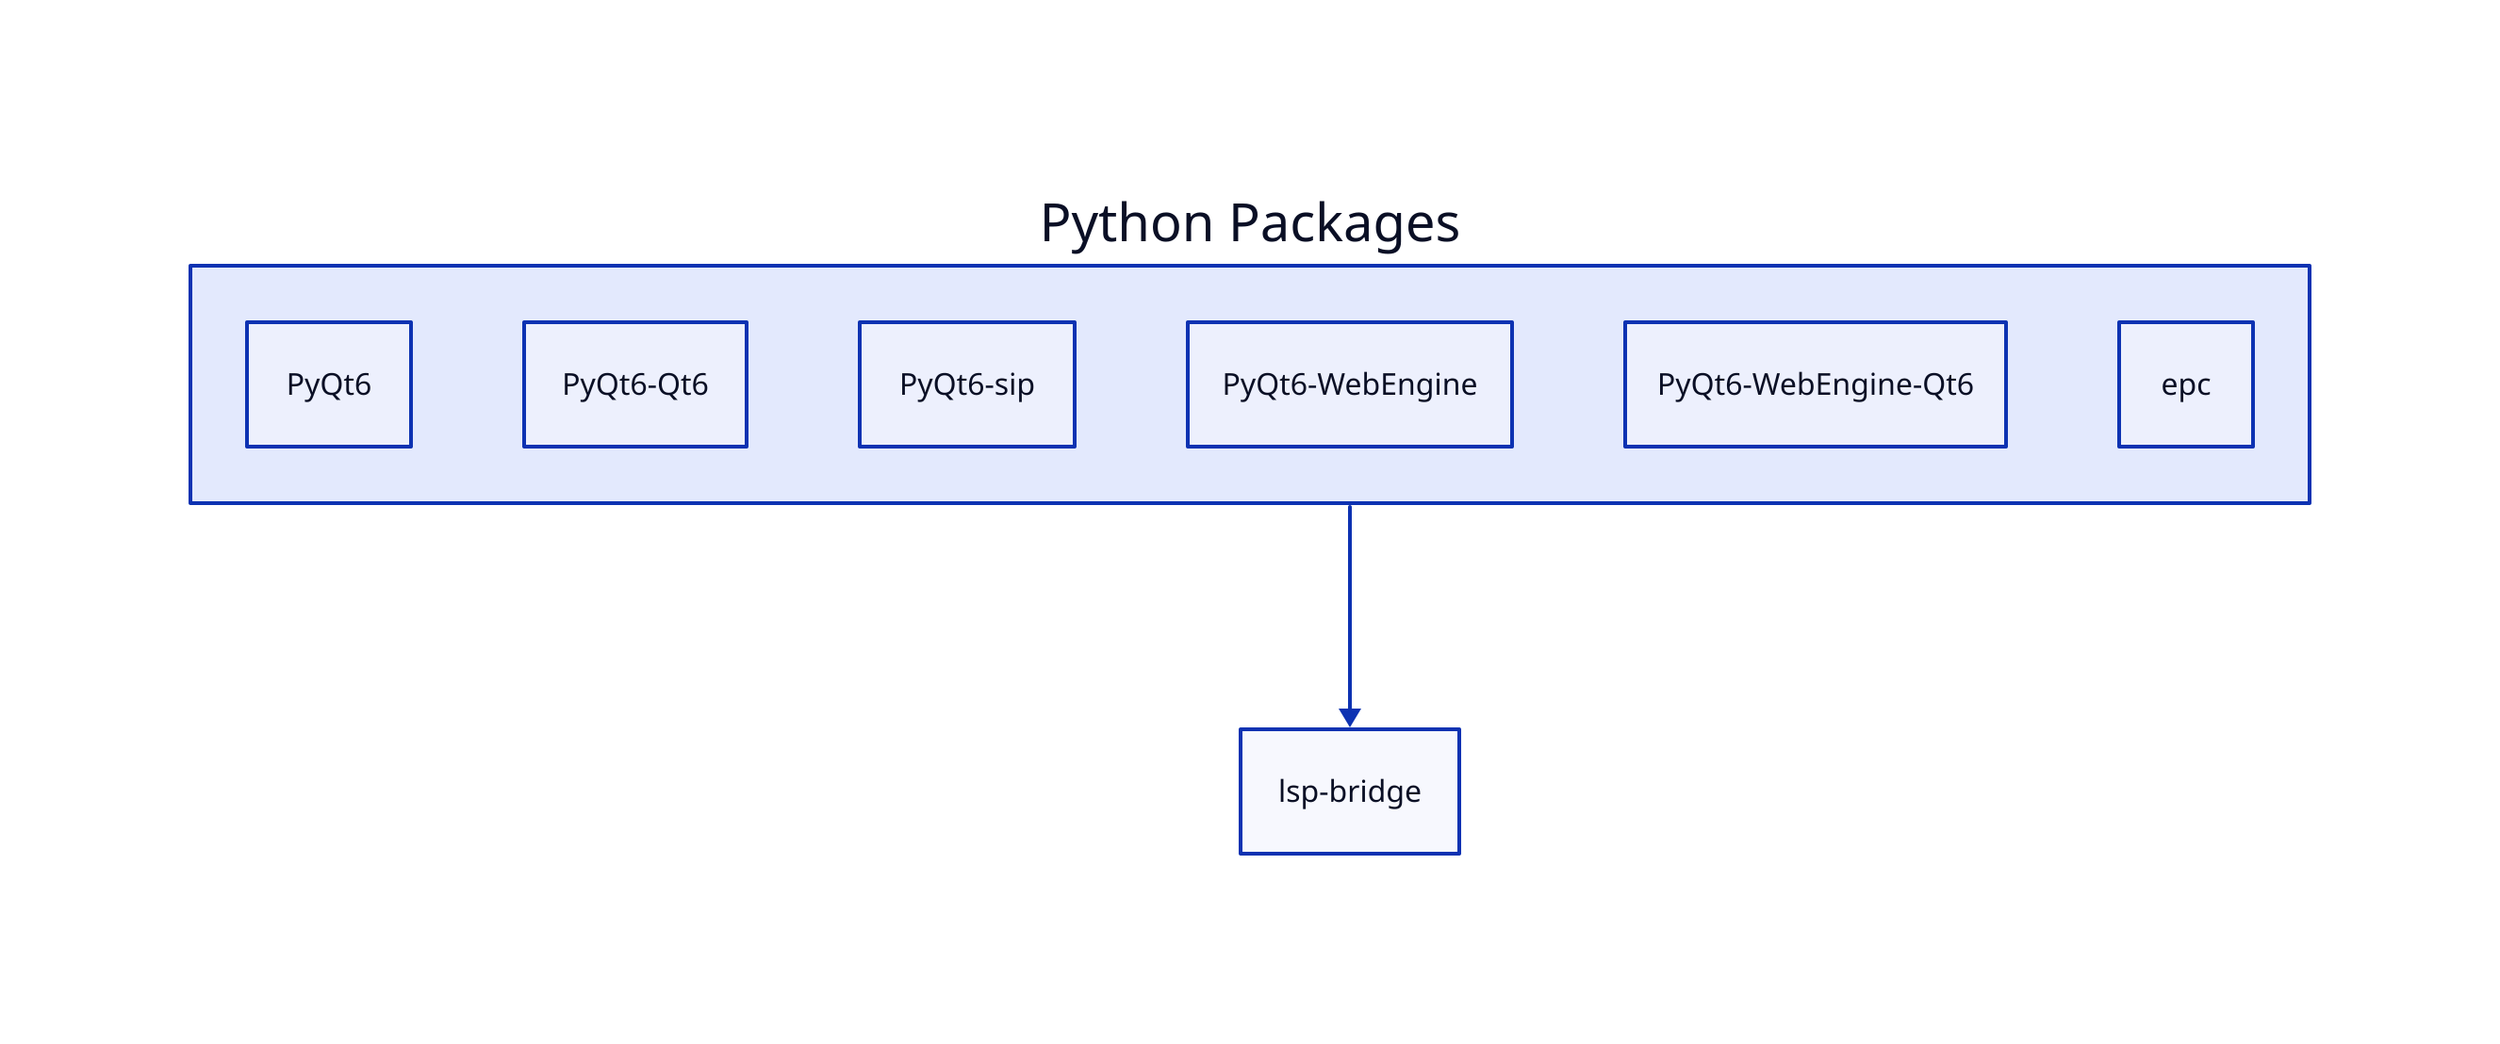 lsp-bridge <- Python Packages

Python Packages:{
    PyQt6
    PyQt6-Qt6
    PyQt6-sip
    PyQt6-WebEngine
    PyQt6-WebEngine-Qt6
    epc
}
